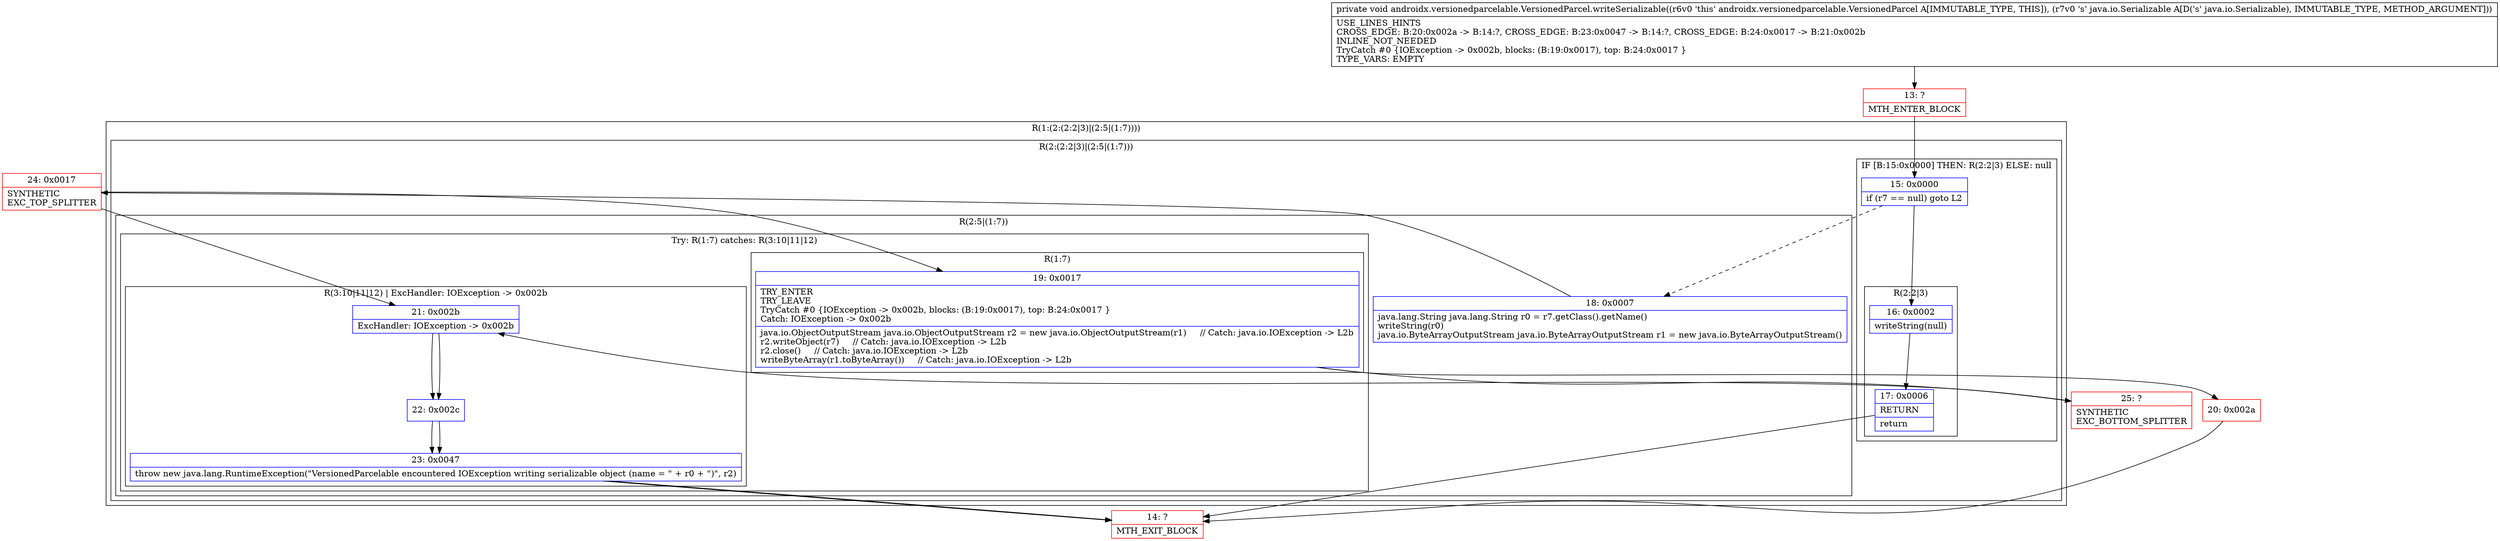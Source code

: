 digraph "CFG forandroidx.versionedparcelable.VersionedParcel.writeSerializable(Ljava\/io\/Serializable;)V" {
subgraph cluster_Region_1261323101 {
label = "R(1:(2:(2:2|3)|(2:5|(1:7))))";
node [shape=record,color=blue];
subgraph cluster_Region_1426655303 {
label = "R(2:(2:2|3)|(2:5|(1:7)))";
node [shape=record,color=blue];
subgraph cluster_IfRegion_931045509 {
label = "IF [B:15:0x0000] THEN: R(2:2|3) ELSE: null";
node [shape=record,color=blue];
Node_15 [shape=record,label="{15\:\ 0x0000|if (r7 == null) goto L2\l}"];
subgraph cluster_Region_2122018642 {
label = "R(2:2|3)";
node [shape=record,color=blue];
Node_16 [shape=record,label="{16\:\ 0x0002|writeString(null)\l}"];
Node_17 [shape=record,label="{17\:\ 0x0006|RETURN\l|return\l}"];
}
}
subgraph cluster_Region_1849405246 {
label = "R(2:5|(1:7))";
node [shape=record,color=blue];
Node_18 [shape=record,label="{18\:\ 0x0007|java.lang.String java.lang.String r0 = r7.getClass().getName()\lwriteString(r0)\ljava.io.ByteArrayOutputStream java.io.ByteArrayOutputStream r1 = new java.io.ByteArrayOutputStream()\l}"];
subgraph cluster_TryCatchRegion_1207369579 {
label = "Try: R(1:7) catches: R(3:10|11|12)";
node [shape=record,color=blue];
subgraph cluster_Region_1936922783 {
label = "R(1:7)";
node [shape=record,color=blue];
Node_19 [shape=record,label="{19\:\ 0x0017|TRY_ENTER\lTRY_LEAVE\lTryCatch #0 \{IOException \-\> 0x002b, blocks: (B:19:0x0017), top: B:24:0x0017 \}\lCatch: IOException \-\> 0x002b\l|java.io.ObjectOutputStream java.io.ObjectOutputStream r2 = new java.io.ObjectOutputStream(r1)     \/\/ Catch: java.io.IOException \-\> L2b\lr2.writeObject(r7)     \/\/ Catch: java.io.IOException \-\> L2b\lr2.close()     \/\/ Catch: java.io.IOException \-\> L2b\lwriteByteArray(r1.toByteArray())     \/\/ Catch: java.io.IOException \-\> L2b\l}"];
}
subgraph cluster_Region_1366290684 {
label = "R(3:10|11|12) | ExcHandler: IOException \-\> 0x002b\l";
node [shape=record,color=blue];
Node_21 [shape=record,label="{21\:\ 0x002b|ExcHandler: IOException \-\> 0x002b\l}"];
Node_22 [shape=record,label="{22\:\ 0x002c}"];
Node_23 [shape=record,label="{23\:\ 0x0047|throw new java.lang.RuntimeException(\"VersionedParcelable encountered IOException writing serializable object (name = \" + r0 + \")\", r2)\l}"];
}
}
}
}
}
subgraph cluster_Region_1366290684 {
label = "R(3:10|11|12) | ExcHandler: IOException \-\> 0x002b\l";
node [shape=record,color=blue];
Node_21 [shape=record,label="{21\:\ 0x002b|ExcHandler: IOException \-\> 0x002b\l}"];
Node_22 [shape=record,label="{22\:\ 0x002c}"];
Node_23 [shape=record,label="{23\:\ 0x0047|throw new java.lang.RuntimeException(\"VersionedParcelable encountered IOException writing serializable object (name = \" + r0 + \")\", r2)\l}"];
}
Node_13 [shape=record,color=red,label="{13\:\ ?|MTH_ENTER_BLOCK\l}"];
Node_14 [shape=record,color=red,label="{14\:\ ?|MTH_EXIT_BLOCK\l}"];
Node_24 [shape=record,color=red,label="{24\:\ 0x0017|SYNTHETIC\lEXC_TOP_SPLITTER\l}"];
Node_20 [shape=record,color=red,label="{20\:\ 0x002a}"];
Node_25 [shape=record,color=red,label="{25\:\ ?|SYNTHETIC\lEXC_BOTTOM_SPLITTER\l}"];
MethodNode[shape=record,label="{private void androidx.versionedparcelable.VersionedParcel.writeSerializable((r6v0 'this' androidx.versionedparcelable.VersionedParcel A[IMMUTABLE_TYPE, THIS]), (r7v0 's' java.io.Serializable A[D('s' java.io.Serializable), IMMUTABLE_TYPE, METHOD_ARGUMENT]))  | USE_LINES_HINTS\lCROSS_EDGE: B:20:0x002a \-\> B:14:?, CROSS_EDGE: B:23:0x0047 \-\> B:14:?, CROSS_EDGE: B:24:0x0017 \-\> B:21:0x002b\lINLINE_NOT_NEEDED\lTryCatch #0 \{IOException \-\> 0x002b, blocks: (B:19:0x0017), top: B:24:0x0017 \}\lTYPE_VARS: EMPTY\l}"];
MethodNode -> Node_13;Node_15 -> Node_16;
Node_15 -> Node_18[style=dashed];
Node_16 -> Node_17;
Node_17 -> Node_14;
Node_18 -> Node_24;
Node_19 -> Node_20;
Node_19 -> Node_25;
Node_21 -> Node_22;
Node_22 -> Node_23;
Node_23 -> Node_14;
Node_21 -> Node_22;
Node_22 -> Node_23;
Node_23 -> Node_14;
Node_13 -> Node_15;
Node_24 -> Node_19;
Node_24 -> Node_21;
Node_20 -> Node_14;
Node_25 -> Node_21;
}

